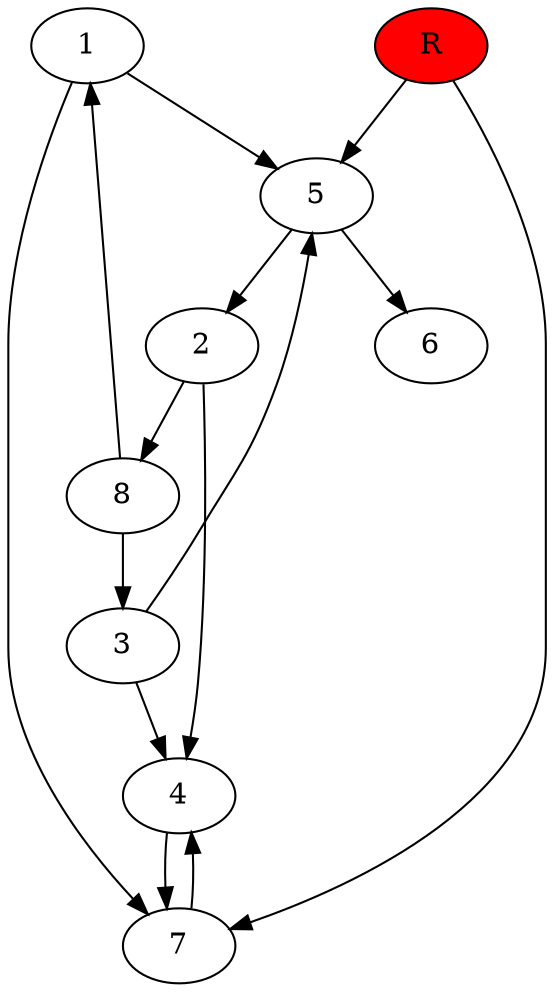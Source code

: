 digraph prb47874 {
	1
	2
	3
	4
	5
	6
	7
	8
	R [fillcolor="#ff0000" style=filled]
	1 -> 5
	1 -> 7
	2 -> 4
	2 -> 8
	3 -> 4
	3 -> 5
	4 -> 7
	5 -> 2
	5 -> 6
	7 -> 4
	8 -> 1
	8 -> 3
	R -> 5
	R -> 7
}
